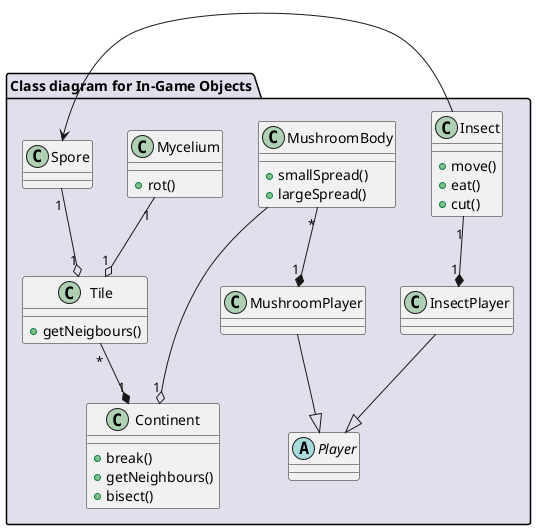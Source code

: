 @startuml CD_InGameObjects

package "Class diagram for In-Game Objects" #E1DFEB {
    class MushroomBody {
        + smallSpread()
        + largeSpread()
    }

    class Insect {
        + move()
        + eat()
        + cut()
    }

    class Continent {
        + break()
        + getNeighbours()
        + bisect()
    }

    class Tile {
        + getNeigbours()
    }

    class Mycelium {
        + rot()
    }

    class Spore {

    }

    abstract class Player {

    }

    class MushroomPlayer {
    
    }

    class InsectPlayer {
    
    }

    'connections'

    MushroomBody --o "1" Continent
    Tile "*" --* "1" Continent
    Mycelium "1" --o "1" Tile
    Insect -> Spore
    Spore "1" --o "1" Tile
    MushroomPlayer --|> Player
    InsectPlayer --|> Player
    Insect "1" --* "1" InsectPlayer
    MushroomBody "*" --* "1" MushroomPlayer
}

@enduml
